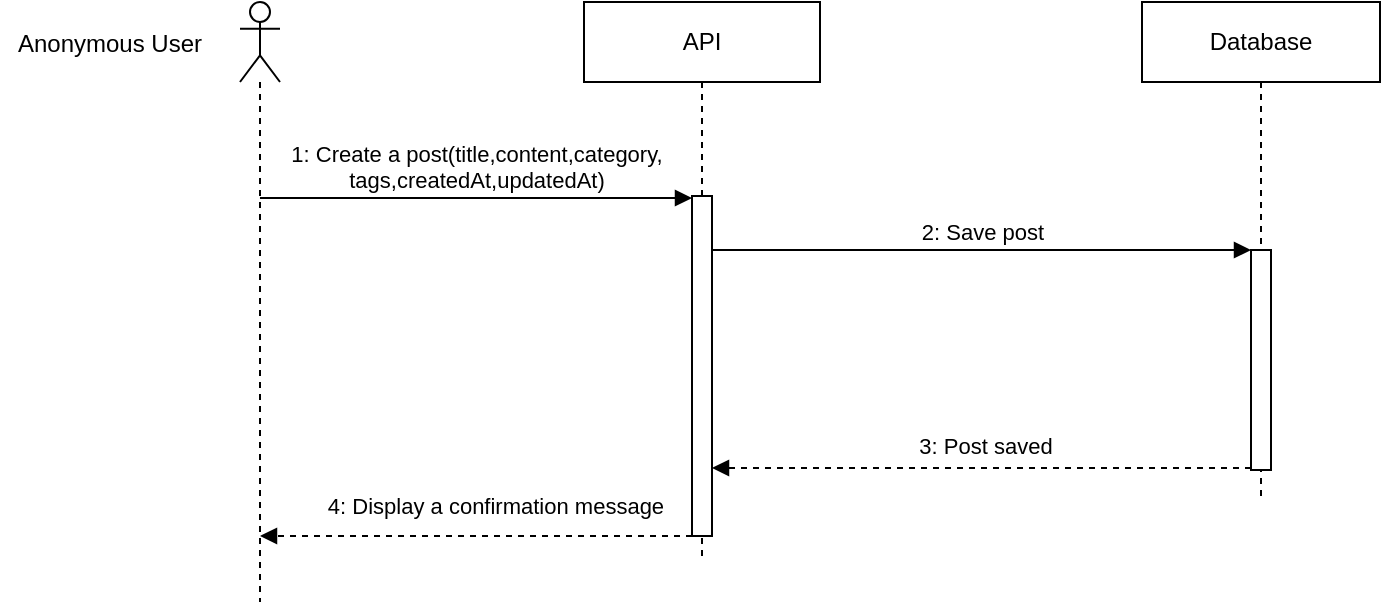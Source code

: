 <mxfile version="24.7.5">
  <diagram name="Page-1" id="AR1S8QXr16o248YJkbaT">
    <mxGraphModel dx="1646" dy="505" grid="1" gridSize="10" guides="1" tooltips="1" connect="1" arrows="1" fold="1" page="1" pageScale="1" pageWidth="827" pageHeight="1169" math="0" shadow="0">
      <root>
        <mxCell id="0" />
        <mxCell id="1" parent="0" />
        <mxCell id="ItOMUfv9-KkRn5hQnAtG-1" value="" style="shape=umlLifeline;perimeter=lifelinePerimeter;whiteSpace=wrap;html=1;container=1;dropTarget=0;collapsible=0;recursiveResize=0;outlineConnect=0;portConstraint=eastwest;newEdgeStyle={&quot;curved&quot;:0,&quot;rounded&quot;:0};participant=umlActor;" vertex="1" parent="1">
          <mxGeometry x="110" y="160" width="20" height="300" as="geometry" />
        </mxCell>
        <mxCell id="ItOMUfv9-KkRn5hQnAtG-2" value="Anonymous User" style="text;html=1;align=center;verticalAlign=middle;whiteSpace=wrap;rounded=0;" vertex="1" parent="1">
          <mxGeometry x="-10" y="166" width="110" height="30" as="geometry" />
        </mxCell>
        <mxCell id="ItOMUfv9-KkRn5hQnAtG-3" value="Database" style="shape=umlLifeline;perimeter=lifelinePerimeter;whiteSpace=wrap;html=1;container=1;dropTarget=0;collapsible=0;recursiveResize=0;outlineConnect=0;portConstraint=eastwest;newEdgeStyle={&quot;edgeStyle&quot;:&quot;elbowEdgeStyle&quot;,&quot;elbow&quot;:&quot;vertical&quot;,&quot;curved&quot;:0,&quot;rounded&quot;:0};" vertex="1" parent="1">
          <mxGeometry x="561" y="160" width="119" height="250" as="geometry" />
        </mxCell>
        <mxCell id="ItOMUfv9-KkRn5hQnAtG-4" value="" style="html=1;points=[[0,0,0,0,5],[0,1,0,0,-5],[1,0,0,0,5],[1,1,0,0,-5]];perimeter=orthogonalPerimeter;outlineConnect=0;targetShapes=umlLifeline;portConstraint=eastwest;newEdgeStyle={&quot;curved&quot;:0,&quot;rounded&quot;:0};" vertex="1" parent="ItOMUfv9-KkRn5hQnAtG-3">
          <mxGeometry x="54.5" y="124" width="10" height="110" as="geometry" />
        </mxCell>
        <mxCell id="ItOMUfv9-KkRn5hQnAtG-5" value="API" style="shape=umlLifeline;perimeter=lifelinePerimeter;whiteSpace=wrap;html=1;container=1;dropTarget=0;collapsible=0;recursiveResize=0;outlineConnect=0;portConstraint=eastwest;newEdgeStyle={&quot;edgeStyle&quot;:&quot;elbowEdgeStyle&quot;,&quot;elbow&quot;:&quot;vertical&quot;,&quot;curved&quot;:0,&quot;rounded&quot;:0};" vertex="1" parent="1">
          <mxGeometry x="282" y="160" width="118" height="280" as="geometry" />
        </mxCell>
        <mxCell id="ItOMUfv9-KkRn5hQnAtG-6" value="" style="html=1;points=[[0,0,0,0,5],[0,1,0,0,-5],[1,0,0,0,5],[1,1,0,0,-5]];perimeter=orthogonalPerimeter;outlineConnect=0;targetShapes=umlLifeline;portConstraint=eastwest;newEdgeStyle={&quot;curved&quot;:0,&quot;rounded&quot;:0};" vertex="1" parent="ItOMUfv9-KkRn5hQnAtG-5">
          <mxGeometry x="54" y="97" width="10" height="170" as="geometry" />
        </mxCell>
        <mxCell id="ItOMUfv9-KkRn5hQnAtG-7" value="1: Create a post(title,content,category,&lt;br&gt;tags,createdAt,updatedAt)" style="html=1;verticalAlign=bottom;endArrow=block;curved=0;rounded=0;" edge="1" parent="1">
          <mxGeometry width="80" relative="1" as="geometry">
            <mxPoint x="119.987" y="258" as="sourcePoint" />
            <mxPoint x="336" y="258" as="targetPoint" />
          </mxGeometry>
        </mxCell>
        <mxCell id="ItOMUfv9-KkRn5hQnAtG-8" value="2: Save post" style="html=1;verticalAlign=bottom;endArrow=block;curved=0;rounded=0;" edge="1" parent="1" target="ItOMUfv9-KkRn5hQnAtG-4">
          <mxGeometry width="80" relative="1" as="geometry">
            <mxPoint x="346" y="284" as="sourcePoint" />
            <mxPoint x="610" y="285" as="targetPoint" />
          </mxGeometry>
        </mxCell>
        <mxCell id="ItOMUfv9-KkRn5hQnAtG-9" value="" style="html=1;verticalAlign=bottom;labelBackgroundColor=none;endArrow=block;endFill=1;dashed=1;rounded=0;" edge="1" parent="1" target="ItOMUfv9-KkRn5hQnAtG-6">
          <mxGeometry width="160" relative="1" as="geometry">
            <mxPoint x="615.5" y="393" as="sourcePoint" />
            <mxPoint x="341.149" y="393" as="targetPoint" />
          </mxGeometry>
        </mxCell>
        <mxCell id="ItOMUfv9-KkRn5hQnAtG-10" value="3: Post saved" style="text;html=1;align=center;verticalAlign=middle;whiteSpace=wrap;rounded=0;fontSize=11;" vertex="1" parent="1">
          <mxGeometry x="430" y="367" width="106" height="30" as="geometry" />
        </mxCell>
        <mxCell id="ItOMUfv9-KkRn5hQnAtG-11" value="4: Display a confirmation message" style="text;html=1;align=center;verticalAlign=middle;whiteSpace=wrap;rounded=0;fontSize=11;" vertex="1" parent="1">
          <mxGeometry x="150" y="397" width="176" height="30" as="geometry" />
        </mxCell>
        <mxCell id="ItOMUfv9-KkRn5hQnAtG-12" value="" style="html=1;verticalAlign=bottom;labelBackgroundColor=none;endArrow=block;endFill=1;dashed=1;rounded=0;" edge="1" parent="1" target="ItOMUfv9-KkRn5hQnAtG-1">
          <mxGeometry width="160" relative="1" as="geometry">
            <mxPoint x="336" y="427" as="sourcePoint" />
            <mxPoint x="150" y="427" as="targetPoint" />
          </mxGeometry>
        </mxCell>
      </root>
    </mxGraphModel>
  </diagram>
</mxfile>
